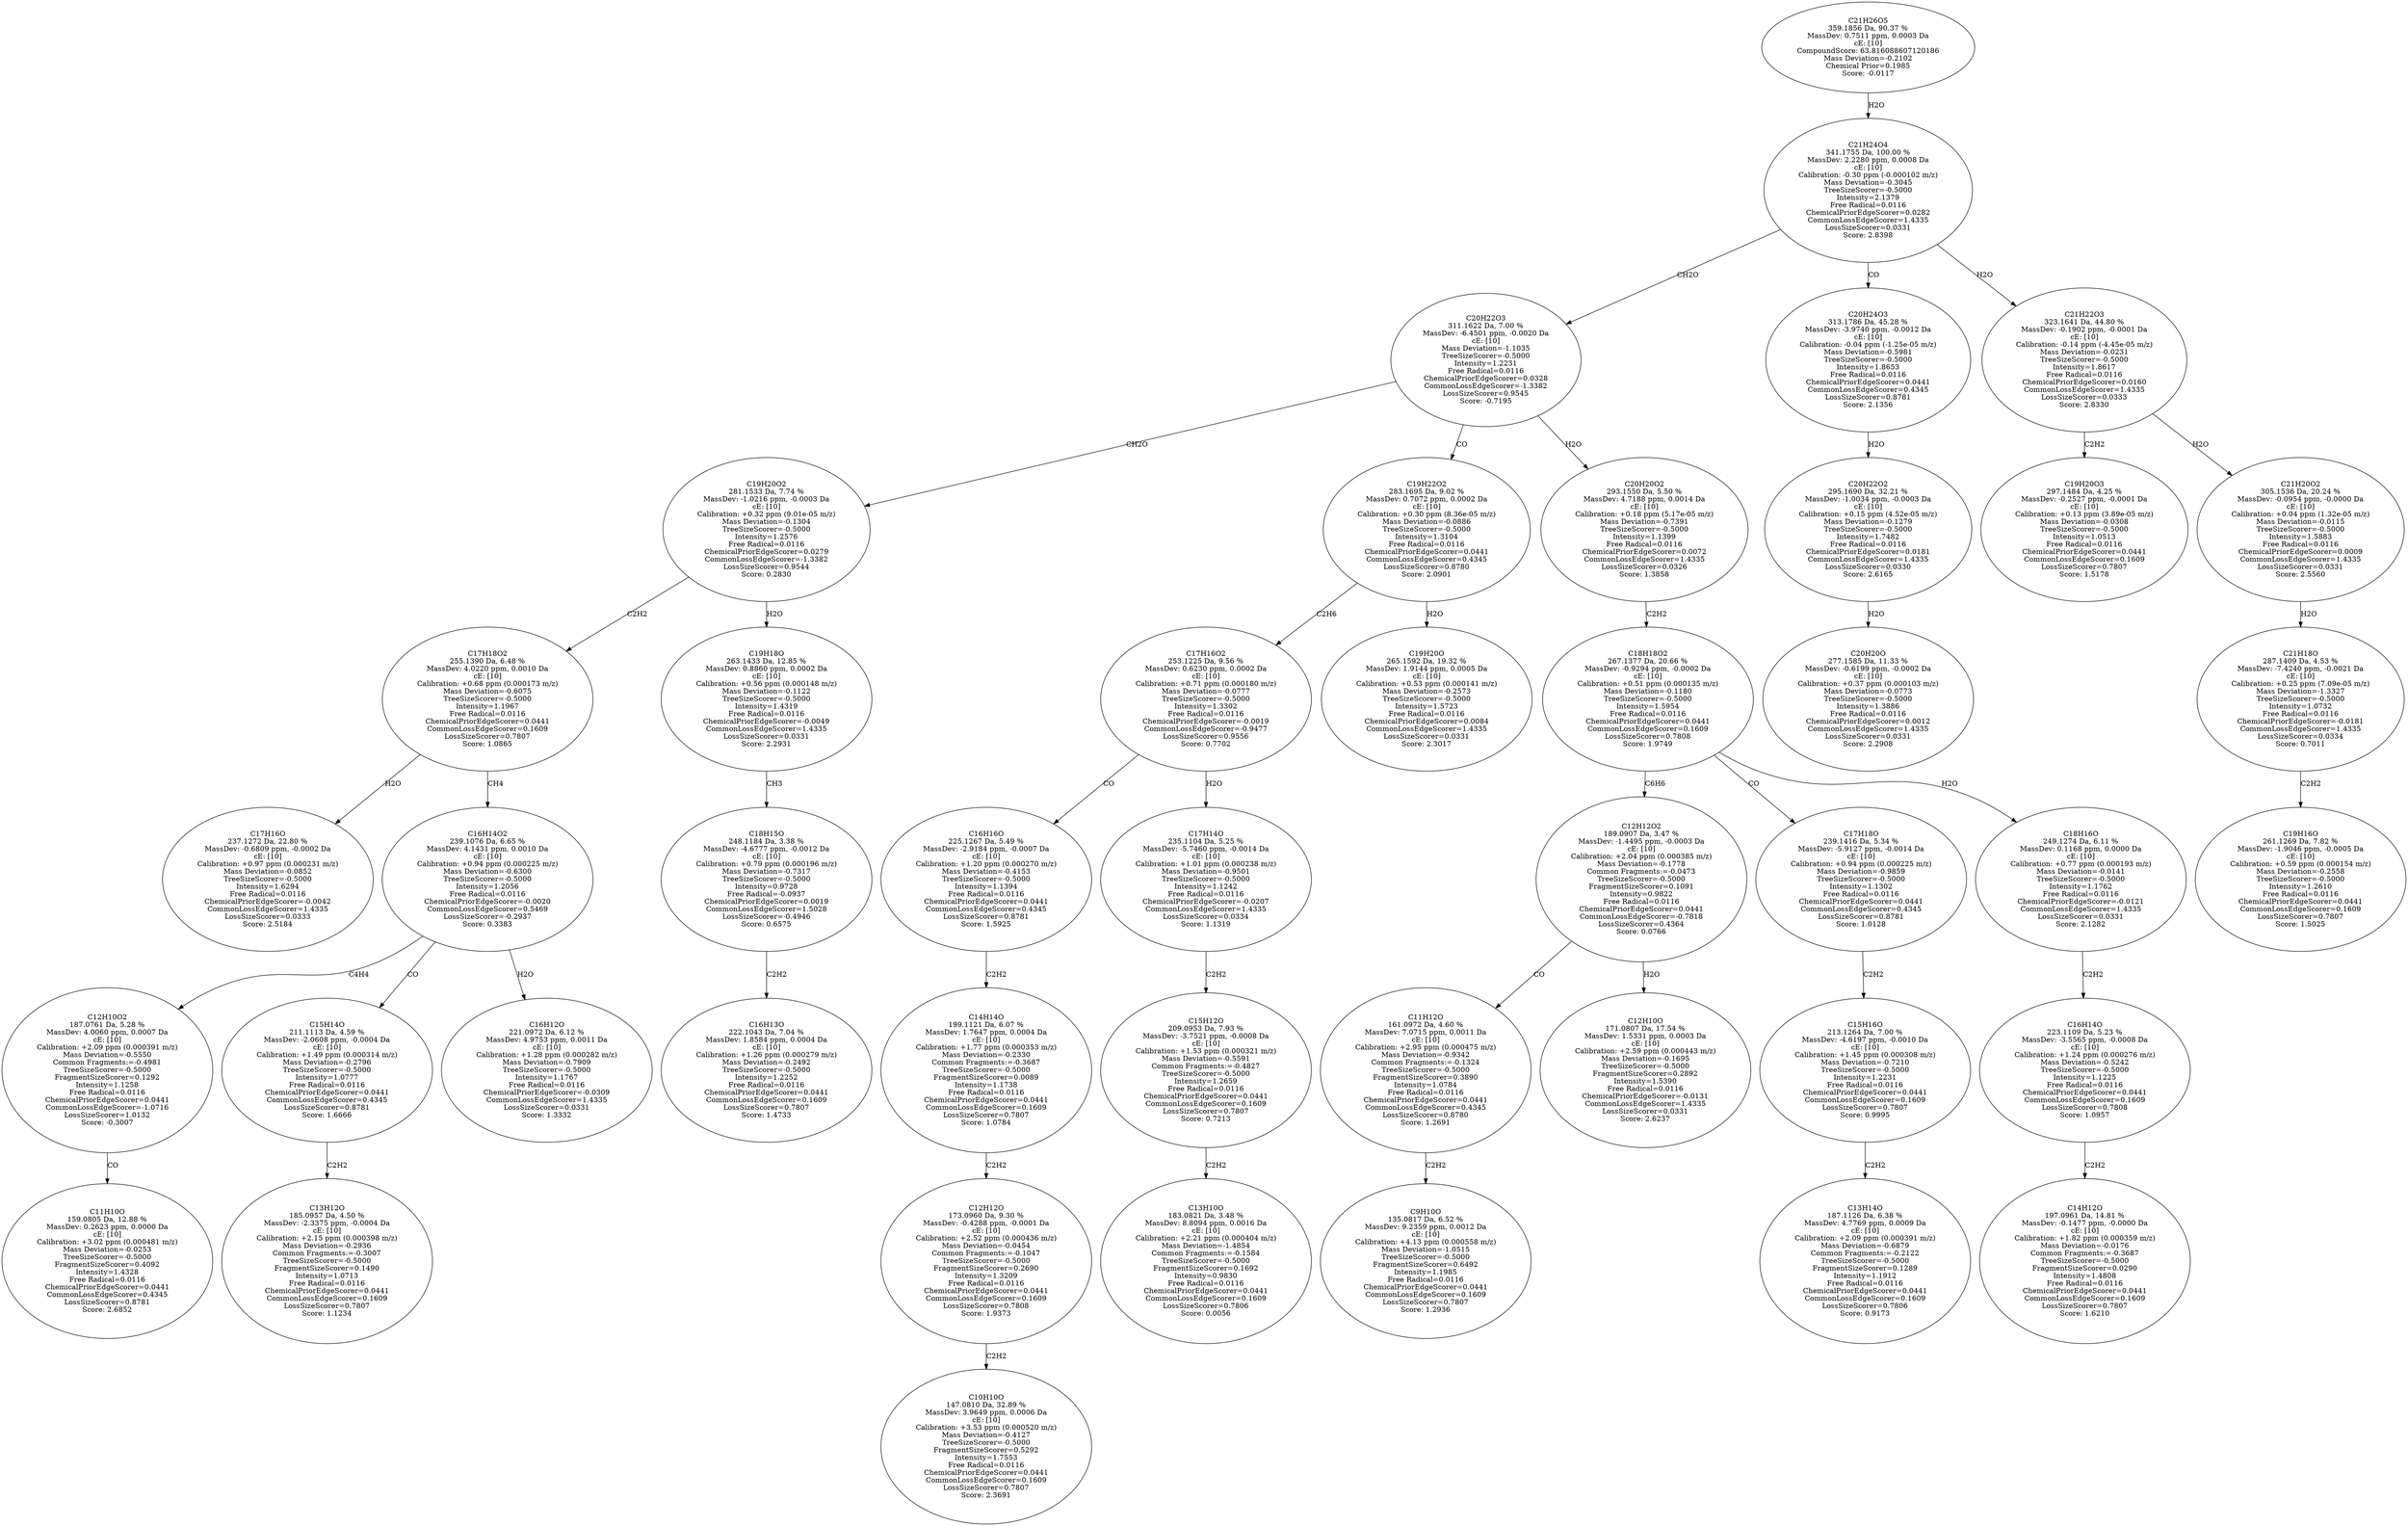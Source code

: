 strict digraph {
v1 [label="C17H16O\n237.1272 Da, 22.80 %\nMassDev: -0.6809 ppm, -0.0002 Da\ncE: [10]\nCalibration: +0.97 ppm (0.000231 m/z)\nMass Deviation=-0.0852\nTreeSizeScorer=-0.5000\nIntensity=1.6294\nFree Radical=0.0116\nChemicalPriorEdgeScorer=-0.0042\nCommonLossEdgeScorer=1.4335\nLossSizeScorer=0.0333\nScore: 2.5184"];
v2 [label="C11H10O\n159.0805 Da, 12.88 %\nMassDev: 0.2623 ppm, 0.0000 Da\ncE: [10]\nCalibration: +3.02 ppm (0.000481 m/z)\nMass Deviation=-0.0253\nTreeSizeScorer=-0.5000\nFragmentSizeScorer=0.4092\nIntensity=1.4328\nFree Radical=0.0116\nChemicalPriorEdgeScorer=0.0441\nCommonLossEdgeScorer=0.4345\nLossSizeScorer=0.8781\nScore: 2.6852"];
v3 [label="C12H10O2\n187.0761 Da, 5.28 %\nMassDev: 4.0060 ppm, 0.0007 Da\ncE: [10]\nCalibration: +2.09 ppm (0.000391 m/z)\nMass Deviation=-0.5550\nCommon Fragments:=-0.4981\nTreeSizeScorer=-0.5000\nFragmentSizeScorer=0.1292\nIntensity=1.1258\nFree Radical=0.0116\nChemicalPriorEdgeScorer=0.0441\nCommonLossEdgeScorer=-1.0716\nLossSizeScorer=1.0132\nScore: -0.3007"];
v4 [label="C13H12O\n185.0957 Da, 4.50 %\nMassDev: -2.3375 ppm, -0.0004 Da\ncE: [10]\nCalibration: +2.15 ppm (0.000398 m/z)\nMass Deviation=-0.2936\nCommon Fragments:=-0.3007\nTreeSizeScorer=-0.5000\nFragmentSizeScorer=0.1490\nIntensity=1.0713\nFree Radical=0.0116\nChemicalPriorEdgeScorer=0.0441\nCommonLossEdgeScorer=0.1609\nLossSizeScorer=0.7807\nScore: 1.1234"];
v5 [label="C15H14O\n211.1113 Da, 4.59 %\nMassDev: -2.0608 ppm, -0.0004 Da\ncE: [10]\nCalibration: +1.49 ppm (0.000314 m/z)\nMass Deviation=-0.2796\nTreeSizeScorer=-0.5000\nIntensity=1.0777\nFree Radical=0.0116\nChemicalPriorEdgeScorer=0.0441\nCommonLossEdgeScorer=0.4345\nLossSizeScorer=0.8781\nScore: 1.6666"];
v6 [label="C16H12O\n221.0972 Da, 6.12 %\nMassDev: 4.9753 ppm, 0.0011 Da\ncE: [10]\nCalibration: +1.28 ppm (0.000282 m/z)\nMass Deviation=-0.7909\nTreeSizeScorer=-0.5000\nIntensity=1.1767\nFree Radical=0.0116\nChemicalPriorEdgeScorer=-0.0309\nCommonLossEdgeScorer=1.4335\nLossSizeScorer=0.0331\nScore: 1.3332"];
v7 [label="C16H14O2\n239.1076 Da, 6.65 %\nMassDev: 4.1431 ppm, 0.0010 Da\ncE: [10]\nCalibration: +0.94 ppm (0.000225 m/z)\nMass Deviation=-0.6300\nTreeSizeScorer=-0.5000\nIntensity=1.2056\nFree Radical=0.0116\nChemicalPriorEdgeScorer=-0.0020\nCommonLossEdgeScorer=0.5469\nLossSizeScorer=-0.2937\nScore: 0.3383"];
v8 [label="C17H18O2\n255.1390 Da, 6.48 %\nMassDev: 4.0220 ppm, 0.0010 Da\ncE: [10]\nCalibration: +0.68 ppm (0.000173 m/z)\nMass Deviation=-0.6075\nTreeSizeScorer=-0.5000\nIntensity=1.1967\nFree Radical=0.0116\nChemicalPriorEdgeScorer=0.0441\nCommonLossEdgeScorer=0.1609\nLossSizeScorer=0.7807\nScore: 1.0865"];
v9 [label="C16H13O\n222.1043 Da, 7.04 %\nMassDev: 1.8584 ppm, 0.0004 Da\ncE: [10]\nCalibration: +1.26 ppm (0.000279 m/z)\nMass Deviation=-0.2492\nTreeSizeScorer=-0.5000\nIntensity=1.2252\nFree Radical=0.0116\nChemicalPriorEdgeScorer=0.0441\nCommonLossEdgeScorer=0.1609\nLossSizeScorer=0.7807\nScore: 1.4733"];
v10 [label="C18H15O\n248.1184 Da, 3.38 %\nMassDev: -4.6777 ppm, -0.0012 Da\ncE: [10]\nCalibration: +0.79 ppm (0.000196 m/z)\nMass Deviation=-0.7317\nTreeSizeScorer=-0.5000\nIntensity=0.9728\nFree Radical=-0.0937\nChemicalPriorEdgeScorer=0.0019\nCommonLossEdgeScorer=1.5028\nLossSizeScorer=-0.4946\nScore: 0.6575"];
v11 [label="C19H18O\n263.1433 Da, 12.85 %\nMassDev: 0.8860 ppm, 0.0002 Da\ncE: [10]\nCalibration: +0.56 ppm (0.000148 m/z)\nMass Deviation=-0.1122\nTreeSizeScorer=-0.5000\nIntensity=1.4319\nFree Radical=0.0116\nChemicalPriorEdgeScorer=-0.0049\nCommonLossEdgeScorer=1.4335\nLossSizeScorer=0.0331\nScore: 2.2931"];
v12 [label="C19H20O2\n281.1533 Da, 7.74 %\nMassDev: -1.0216 ppm, -0.0003 Da\ncE: [10]\nCalibration: +0.32 ppm (9.01e-05 m/z)\nMass Deviation=-0.1304\nTreeSizeScorer=-0.5000\nIntensity=1.2576\nFree Radical=0.0116\nChemicalPriorEdgeScorer=0.0279\nCommonLossEdgeScorer=-1.3382\nLossSizeScorer=0.9544\nScore: 0.2830"];
v13 [label="C10H10O\n147.0810 Da, 32.89 %\nMassDev: 3.9649 ppm, 0.0006 Da\ncE: [10]\nCalibration: +3.53 ppm (0.000520 m/z)\nMass Deviation=-0.4127\nTreeSizeScorer=-0.5000\nFragmentSizeScorer=0.5292\nIntensity=1.7553\nFree Radical=0.0116\nChemicalPriorEdgeScorer=0.0441\nCommonLossEdgeScorer=0.1609\nLossSizeScorer=0.7807\nScore: 2.3691"];
v14 [label="C12H12O\n173.0960 Da, 9.30 %\nMassDev: -0.4288 ppm, -0.0001 Da\ncE: [10]\nCalibration: +2.52 ppm (0.000436 m/z)\nMass Deviation=-0.0454\nCommon Fragments:=-0.1047\nTreeSizeScorer=-0.5000\nFragmentSizeScorer=0.2690\nIntensity=1.3209\nFree Radical=0.0116\nChemicalPriorEdgeScorer=0.0441\nCommonLossEdgeScorer=0.1609\nLossSizeScorer=0.7808\nScore: 1.9373"];
v15 [label="C14H14O\n199.1121 Da, 6.07 %\nMassDev: 1.7647 ppm, 0.0004 Da\ncE: [10]\nCalibration: +1.77 ppm (0.000353 m/z)\nMass Deviation=-0.2330\nCommon Fragments:=-0.3687\nTreeSizeScorer=-0.5000\nFragmentSizeScorer=0.0089\nIntensity=1.1738\nFree Radical=0.0116\nChemicalPriorEdgeScorer=0.0441\nCommonLossEdgeScorer=0.1609\nLossSizeScorer=0.7807\nScore: 1.0784"];
v16 [label="C16H16O\n225.1267 Da, 5.49 %\nMassDev: -2.9184 ppm, -0.0007 Da\ncE: [10]\nCalibration: +1.20 ppm (0.000270 m/z)\nMass Deviation=-0.4153\nTreeSizeScorer=-0.5000\nIntensity=1.1394\nFree Radical=0.0116\nChemicalPriorEdgeScorer=0.0441\nCommonLossEdgeScorer=0.4345\nLossSizeScorer=0.8781\nScore: 1.5925"];
v17 [label="C13H10O\n183.0821 Da, 3.48 %\nMassDev: 8.8094 ppm, 0.0016 Da\ncE: [10]\nCalibration: +2.21 ppm (0.000404 m/z)\nMass Deviation=-1.4854\nCommon Fragments:=-0.1584\nTreeSizeScorer=-0.5000\nFragmentSizeScorer=0.1692\nIntensity=0.9830\nFree Radical=0.0116\nChemicalPriorEdgeScorer=0.0441\nCommonLossEdgeScorer=0.1609\nLossSizeScorer=0.7806\nScore: 0.0056"];
v18 [label="C15H12O\n209.0953 Da, 7.93 %\nMassDev: -3.7521 ppm, -0.0008 Da\ncE: [10]\nCalibration: +1.53 ppm (0.000321 m/z)\nMass Deviation=-0.5591\nCommon Fragments:=-0.4827\nTreeSizeScorer=-0.5000\nIntensity=1.2659\nFree Radical=0.0116\nChemicalPriorEdgeScorer=0.0441\nCommonLossEdgeScorer=0.1609\nLossSizeScorer=0.7807\nScore: 0.7213"];
v19 [label="C17H14O\n235.1104 Da, 5.25 %\nMassDev: -5.7460 ppm, -0.0014 Da\ncE: [10]\nCalibration: +1.01 ppm (0.000238 m/z)\nMass Deviation=-0.9501\nTreeSizeScorer=-0.5000\nIntensity=1.1242\nFree Radical=0.0116\nChemicalPriorEdgeScorer=-0.0207\nCommonLossEdgeScorer=1.4335\nLossSizeScorer=0.0334\nScore: 1.1319"];
v20 [label="C17H16O2\n253.1225 Da, 9.56 %\nMassDev: 0.6230 ppm, 0.0002 Da\ncE: [10]\nCalibration: +0.71 ppm (0.000180 m/z)\nMass Deviation=-0.0777\nTreeSizeScorer=-0.5000\nIntensity=1.3302\nFree Radical=0.0116\nChemicalPriorEdgeScorer=-0.0019\nCommonLossEdgeScorer=-0.9477\nLossSizeScorer=0.9556\nScore: 0.7702"];
v21 [label="C19H20O\n265.1592 Da, 19.32 %\nMassDev: 1.9144 ppm, 0.0005 Da\ncE: [10]\nCalibration: +0.53 ppm (0.000141 m/z)\nMass Deviation=-0.2573\nTreeSizeScorer=-0.5000\nIntensity=1.5723\nFree Radical=0.0116\nChemicalPriorEdgeScorer=0.0084\nCommonLossEdgeScorer=1.4335\nLossSizeScorer=0.0331\nScore: 2.3017"];
v22 [label="C19H22O2\n283.1695 Da, 9.02 %\nMassDev: 0.7072 ppm, 0.0002 Da\ncE: [10]\nCalibration: +0.30 ppm (8.36e-05 m/z)\nMass Deviation=-0.0886\nTreeSizeScorer=-0.5000\nIntensity=1.3104\nFree Radical=0.0116\nChemicalPriorEdgeScorer=0.0441\nCommonLossEdgeScorer=0.4345\nLossSizeScorer=0.8780\nScore: 2.0901"];
v23 [label="C9H10O\n135.0817 Da, 6.52 %\nMassDev: 9.2359 ppm, 0.0012 Da\ncE: [10]\nCalibration: +4.13 ppm (0.000558 m/z)\nMass Deviation=-1.0515\nTreeSizeScorer=-0.5000\nFragmentSizeScorer=0.6492\nIntensity=1.1985\nFree Radical=0.0116\nChemicalPriorEdgeScorer=0.0441\nCommonLossEdgeScorer=0.1609\nLossSizeScorer=0.7807\nScore: 1.2936"];
v24 [label="C11H12O\n161.0972 Da, 4.60 %\nMassDev: 7.0715 ppm, 0.0011 Da\ncE: [10]\nCalibration: +2.95 ppm (0.000475 m/z)\nMass Deviation=-0.9342\nCommon Fragments:=-0.1324\nTreeSizeScorer=-0.5000\nFragmentSizeScorer=0.3890\nIntensity=1.0784\nFree Radical=0.0116\nChemicalPriorEdgeScorer=0.0441\nCommonLossEdgeScorer=0.4345\nLossSizeScorer=0.8780\nScore: 1.2691"];
v25 [label="C12H10O\n171.0807 Da, 17.54 %\nMassDev: 1.5331 ppm, 0.0003 Da\ncE: [10]\nCalibration: +2.59 ppm (0.000443 m/z)\nMass Deviation=-0.1695\nTreeSizeScorer=-0.5000\nFragmentSizeScorer=0.2892\nIntensity=1.5390\nFree Radical=0.0116\nChemicalPriorEdgeScorer=-0.0131\nCommonLossEdgeScorer=1.4335\nLossSizeScorer=0.0331\nScore: 2.6237"];
v26 [label="C12H12O2\n189.0907 Da, 3.47 %\nMassDev: -1.4495 ppm, -0.0003 Da\ncE: [10]\nCalibration: +2.04 ppm (0.000385 m/z)\nMass Deviation=-0.1778\nCommon Fragments:=-0.0473\nTreeSizeScorer=-0.5000\nFragmentSizeScorer=0.1091\nIntensity=0.9822\nFree Radical=0.0116\nChemicalPriorEdgeScorer=0.0441\nCommonLossEdgeScorer=-0.7818\nLossSizeScorer=0.4364\nScore: 0.0766"];
v27 [label="C13H14O\n187.1126 Da, 6.38 %\nMassDev: 4.7769 ppm, 0.0009 Da\ncE: [10]\nCalibration: +2.09 ppm (0.000391 m/z)\nMass Deviation=-0.6879\nCommon Fragments:=-0.2122\nTreeSizeScorer=-0.5000\nFragmentSizeScorer=0.1289\nIntensity=1.1912\nFree Radical=0.0116\nChemicalPriorEdgeScorer=0.0441\nCommonLossEdgeScorer=0.1609\nLossSizeScorer=0.7806\nScore: 0.9173"];
v28 [label="C15H16O\n213.1264 Da, 7.00 %\nMassDev: -4.6197 ppm, -0.0010 Da\ncE: [10]\nCalibration: +1.45 ppm (0.000308 m/z)\nMass Deviation=-0.7210\nTreeSizeScorer=-0.5000\nIntensity=1.2231\nFree Radical=0.0116\nChemicalPriorEdgeScorer=0.0441\nCommonLossEdgeScorer=0.1609\nLossSizeScorer=0.7807\nScore: 0.9995"];
v29 [label="C17H18O\n239.1416 Da, 5.34 %\nMassDev: -5.9127 ppm, -0.0014 Da\ncE: [10]\nCalibration: +0.94 ppm (0.000225 m/z)\nMass Deviation=-0.9859\nTreeSizeScorer=-0.5000\nIntensity=1.1302\nFree Radical=0.0116\nChemicalPriorEdgeScorer=0.0441\nCommonLossEdgeScorer=0.4345\nLossSizeScorer=0.8781\nScore: 1.0128"];
v30 [label="C14H12O\n197.0961 Da, 14.81 %\nMassDev: -0.1477 ppm, -0.0000 Da\ncE: [10]\nCalibration: +1.82 ppm (0.000359 m/z)\nMass Deviation=-0.0176\nCommon Fragments:=-0.3687\nTreeSizeScorer=-0.5000\nFragmentSizeScorer=0.0290\nIntensity=1.4808\nFree Radical=0.0116\nChemicalPriorEdgeScorer=0.0441\nCommonLossEdgeScorer=0.1609\nLossSizeScorer=0.7807\nScore: 1.6210"];
v31 [label="C16H14O\n223.1109 Da, 5.23 %\nMassDev: -3.5565 ppm, -0.0008 Da\ncE: [10]\nCalibration: +1.24 ppm (0.000276 m/z)\nMass Deviation=-0.5242\nTreeSizeScorer=-0.5000\nIntensity=1.1225\nFree Radical=0.0116\nChemicalPriorEdgeScorer=0.0441\nCommonLossEdgeScorer=0.1609\nLossSizeScorer=0.7808\nScore: 1.0957"];
v32 [label="C18H16O\n249.1274 Da, 6.11 %\nMassDev: 0.1168 ppm, 0.0000 Da\ncE: [10]\nCalibration: +0.77 ppm (0.000193 m/z)\nMass Deviation=-0.0141\nTreeSizeScorer=-0.5000\nIntensity=1.1762\nFree Radical=0.0116\nChemicalPriorEdgeScorer=-0.0121\nCommonLossEdgeScorer=1.4335\nLossSizeScorer=0.0331\nScore: 2.1282"];
v33 [label="C18H18O2\n267.1377 Da, 20.66 %\nMassDev: -0.9294 ppm, -0.0002 Da\ncE: [10]\nCalibration: +0.51 ppm (0.000135 m/z)\nMass Deviation=-0.1180\nTreeSizeScorer=-0.5000\nIntensity=1.5954\nFree Radical=0.0116\nChemicalPriorEdgeScorer=0.0441\nCommonLossEdgeScorer=0.1609\nLossSizeScorer=0.7808\nScore: 1.9749"];
v34 [label="C20H20O2\n293.1550 Da, 5.50 %\nMassDev: 4.7188 ppm, 0.0014 Da\ncE: [10]\nCalibration: +0.18 ppm (5.17e-05 m/z)\nMass Deviation=-0.7391\nTreeSizeScorer=-0.5000\nIntensity=1.1399\nFree Radical=0.0116\nChemicalPriorEdgeScorer=0.0072\nCommonLossEdgeScorer=1.4335\nLossSizeScorer=0.0326\nScore: 1.3858"];
v35 [label="C20H22O3\n311.1622 Da, 7.00 %\nMassDev: -6.4501 ppm, -0.0020 Da\ncE: [10]\nMass Deviation=-1.1035\nTreeSizeScorer=-0.5000\nIntensity=1.2231\nFree Radical=0.0116\nChemicalPriorEdgeScorer=0.0328\nCommonLossEdgeScorer=-1.3382\nLossSizeScorer=0.9545\nScore: -0.7195"];
v36 [label="C20H20O\n277.1585 Da, 11.33 %\nMassDev: -0.6199 ppm, -0.0002 Da\ncE: [10]\nCalibration: +0.37 ppm (0.000103 m/z)\nMass Deviation=-0.0773\nTreeSizeScorer=-0.5000\nIntensity=1.3886\nFree Radical=0.0116\nChemicalPriorEdgeScorer=0.0012\nCommonLossEdgeScorer=1.4335\nLossSizeScorer=0.0331\nScore: 2.2908"];
v37 [label="C20H22O2\n295.1690 Da, 32.21 %\nMassDev: -1.0034 ppm, -0.0003 Da\ncE: [10]\nCalibration: +0.15 ppm (4.52e-05 m/z)\nMass Deviation=-0.1279\nTreeSizeScorer=-0.5000\nIntensity=1.7482\nFree Radical=0.0116\nChemicalPriorEdgeScorer=0.0181\nCommonLossEdgeScorer=1.4335\nLossSizeScorer=0.0330\nScore: 2.6165"];
v38 [label="C20H24O3\n313.1786 Da, 45.28 %\nMassDev: -3.9740 ppm, -0.0012 Da\ncE: [10]\nCalibration: -0.04 ppm (-1.25e-05 m/z)\nMass Deviation=-0.5981\nTreeSizeScorer=-0.5000\nIntensity=1.8653\nFree Radical=0.0116\nChemicalPriorEdgeScorer=0.0441\nCommonLossEdgeScorer=0.4345\nLossSizeScorer=0.8781\nScore: 2.1356"];
v39 [label="C19H20O3\n297.1484 Da, 4.25 %\nMassDev: -0.2527 ppm, -0.0001 Da\ncE: [10]\nCalibration: +0.13 ppm (3.89e-05 m/z)\nMass Deviation=-0.0308\nTreeSizeScorer=-0.5000\nIntensity=1.0513\nFree Radical=0.0116\nChemicalPriorEdgeScorer=0.0441\nCommonLossEdgeScorer=0.1609\nLossSizeScorer=0.7807\nScore: 1.5178"];
v40 [label="C19H16O\n261.1269 Da, 7.82 %\nMassDev: -1.9046 ppm, -0.0005 Da\ncE: [10]\nCalibration: +0.59 ppm (0.000154 m/z)\nMass Deviation=-0.2558\nTreeSizeScorer=-0.5000\nIntensity=1.2610\nFree Radical=0.0116\nChemicalPriorEdgeScorer=0.0441\nCommonLossEdgeScorer=0.1609\nLossSizeScorer=0.7807\nScore: 1.5025"];
v41 [label="C21H18O\n287.1409 Da, 4.53 %\nMassDev: -7.4240 ppm, -0.0021 Da\ncE: [10]\nCalibration: +0.25 ppm (7.09e-05 m/z)\nMass Deviation=-1.3327\nTreeSizeScorer=-0.5000\nIntensity=1.0732\nFree Radical=0.0116\nChemicalPriorEdgeScorer=-0.0181\nCommonLossEdgeScorer=1.4335\nLossSizeScorer=0.0334\nScore: 0.7011"];
v42 [label="C21H20O2\n305.1536 Da, 20.24 %\nMassDev: -0.0954 ppm, -0.0000 Da\ncE: [10]\nCalibration: +0.04 ppm (1.32e-05 m/z)\nMass Deviation=-0.0115\nTreeSizeScorer=-0.5000\nIntensity=1.5883\nFree Radical=0.0116\nChemicalPriorEdgeScorer=0.0009\nCommonLossEdgeScorer=1.4335\nLossSizeScorer=0.0331\nScore: 2.5560"];
v43 [label="C21H22O3\n323.1641 Da, 44.80 %\nMassDev: -0.1902 ppm, -0.0001 Da\ncE: [10]\nCalibration: -0.14 ppm (-4.45e-05 m/z)\nMass Deviation=-0.0231\nTreeSizeScorer=-0.5000\nIntensity=1.8617\nFree Radical=0.0116\nChemicalPriorEdgeScorer=0.0160\nCommonLossEdgeScorer=1.4335\nLossSizeScorer=0.0333\nScore: 2.8330"];
v44 [label="C21H24O4\n341.1755 Da, 100.00 %\nMassDev: 2.2280 ppm, 0.0008 Da\ncE: [10]\nCalibration: -0.30 ppm (-0.000102 m/z)\nMass Deviation=-0.3045\nTreeSizeScorer=-0.5000\nIntensity=2.1379\nFree Radical=0.0116\nChemicalPriorEdgeScorer=0.0282\nCommonLossEdgeScorer=1.4335\nLossSizeScorer=0.0331\nScore: 2.8398"];
v45 [label="C21H26O5\n359.1856 Da, 90.37 %\nMassDev: 0.7511 ppm, 0.0003 Da\ncE: [10]\nCompoundScore: 63.816088607120186\nMass Deviation=-0.2102\nChemical Prior=0.1985\nScore: -0.0117"];
v8 -> v1 [label="H2O"];
v3 -> v2 [label="CO"];
v7 -> v3 [label="C4H4"];
v5 -> v4 [label="C2H2"];
v7 -> v5 [label="CO"];
v7 -> v6 [label="H2O"];
v8 -> v7 [label="CH4"];
v12 -> v8 [label="C2H2"];
v10 -> v9 [label="C2H2"];
v11 -> v10 [label="CH3"];
v12 -> v11 [label="H2O"];
v35 -> v12 [label="CH2O"];
v14 -> v13 [label="C2H2"];
v15 -> v14 [label="C2H2"];
v16 -> v15 [label="C2H2"];
v20 -> v16 [label="CO"];
v18 -> v17 [label="C2H2"];
v19 -> v18 [label="C2H2"];
v20 -> v19 [label="H2O"];
v22 -> v20 [label="C2H6"];
v22 -> v21 [label="H2O"];
v35 -> v22 [label="CO"];
v24 -> v23 [label="C2H2"];
v26 -> v24 [label="CO"];
v26 -> v25 [label="H2O"];
v33 -> v26 [label="C6H6"];
v28 -> v27 [label="C2H2"];
v29 -> v28 [label="C2H2"];
v33 -> v29 [label="CO"];
v31 -> v30 [label="C2H2"];
v32 -> v31 [label="C2H2"];
v33 -> v32 [label="H2O"];
v34 -> v33 [label="C2H2"];
v35 -> v34 [label="H2O"];
v44 -> v35 [label="CH2O"];
v37 -> v36 [label="H2O"];
v38 -> v37 [label="H2O"];
v44 -> v38 [label="CO"];
v43 -> v39 [label="C2H2"];
v41 -> v40 [label="C2H2"];
v42 -> v41 [label="H2O"];
v43 -> v42 [label="H2O"];
v44 -> v43 [label="H2O"];
v45 -> v44 [label="H2O"];
}
